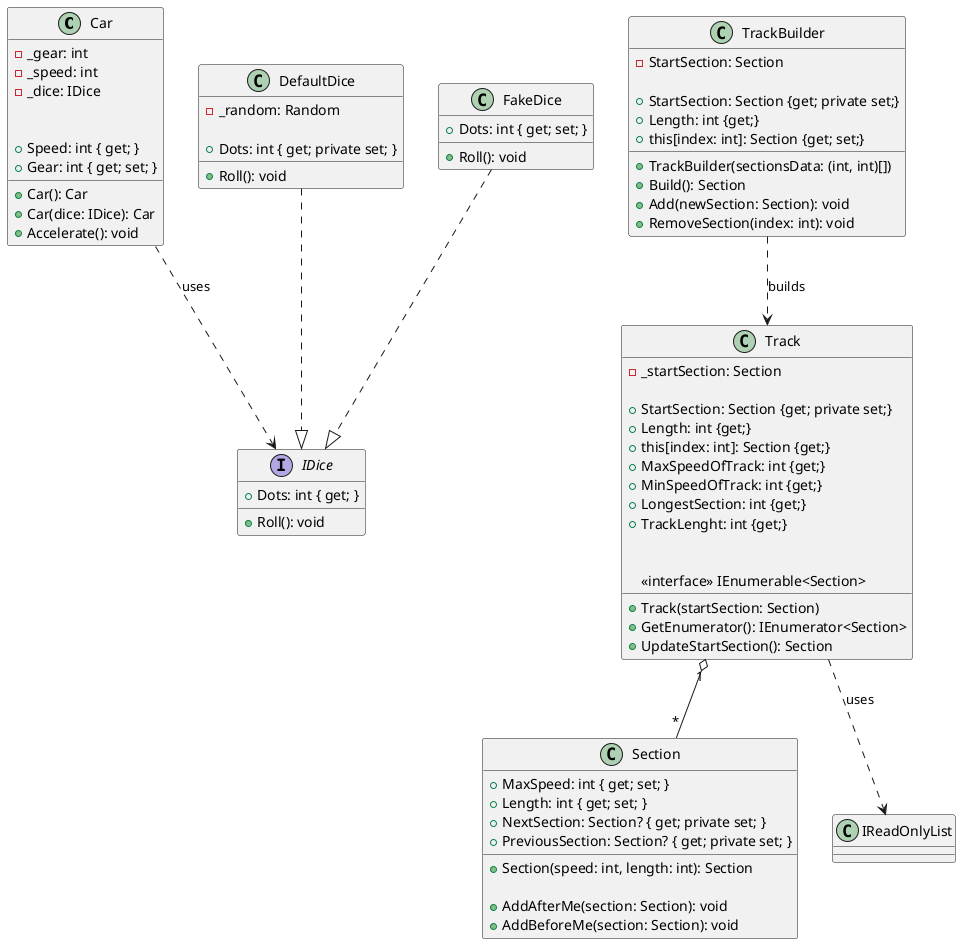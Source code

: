@startuml
class Car {
    - _gear: int
    - _speed: int
    - _dice: IDice

    + Car(): Car
    + Car(dice: IDice): Car

    + Speed: int { get; }
    + Gear: int { get; set; }

    + Accelerate(): void
}

class DefaultDice {
    - _random: Random

    + Dots: int { get; private set; }

    + Roll(): void
}

class FakeDice {
    + Dots: int { get; set; }

    + Roll(): void
}

interface IDice {
    + Dots: int { get; }

    + Roll(): void
}

class Section {
    + MaxSpeed: int { get; set; }
    + Length: int { get; set; }
    + NextSection: Section? { get; private set; }
    + PreviousSection: Section? { get; private set; }

    + Section(speed: int, length: int): Section

    + AddAfterMe(section: Section): void
    + AddBeforeMe(section: Section): void
}

class Track {
    - _startSection: Section

    + StartSection: Section {get; private set;}
    + Length: int {get;}
    + this[index: int]: Section {get;}
    + MaxSpeedOfTrack: int {get;}
    + MinSpeedOfTrack: int {get;}
    + LongestSection: int {get;}
    + TrackLenght: int {get;}

    + Track(startSection: Section)
    + GetEnumerator(): IEnumerator<Section>
    + UpdateStartSection(): Section

    <<interface>> IEnumerable<Section>
}

class TrackBuilder {
    - StartSection: Section

    + StartSection: Section {get; private set;}
    + Length: int {get;}
    + this[index: int]: Section {get; set;}

    + TrackBuilder(sectionsData: (int, int)[])
    + Build(): Section
    + Add(newSection: Section): void
    + RemoveSection(index: int): void
}

FakeDice ..|> IDice
DefaultDice ..|> IDice
Car ..> IDice : uses
Track "1" o-- "*" Section
Track ..> IReadOnlyList : uses
TrackBuilder ..> Track : builds
@enduml
